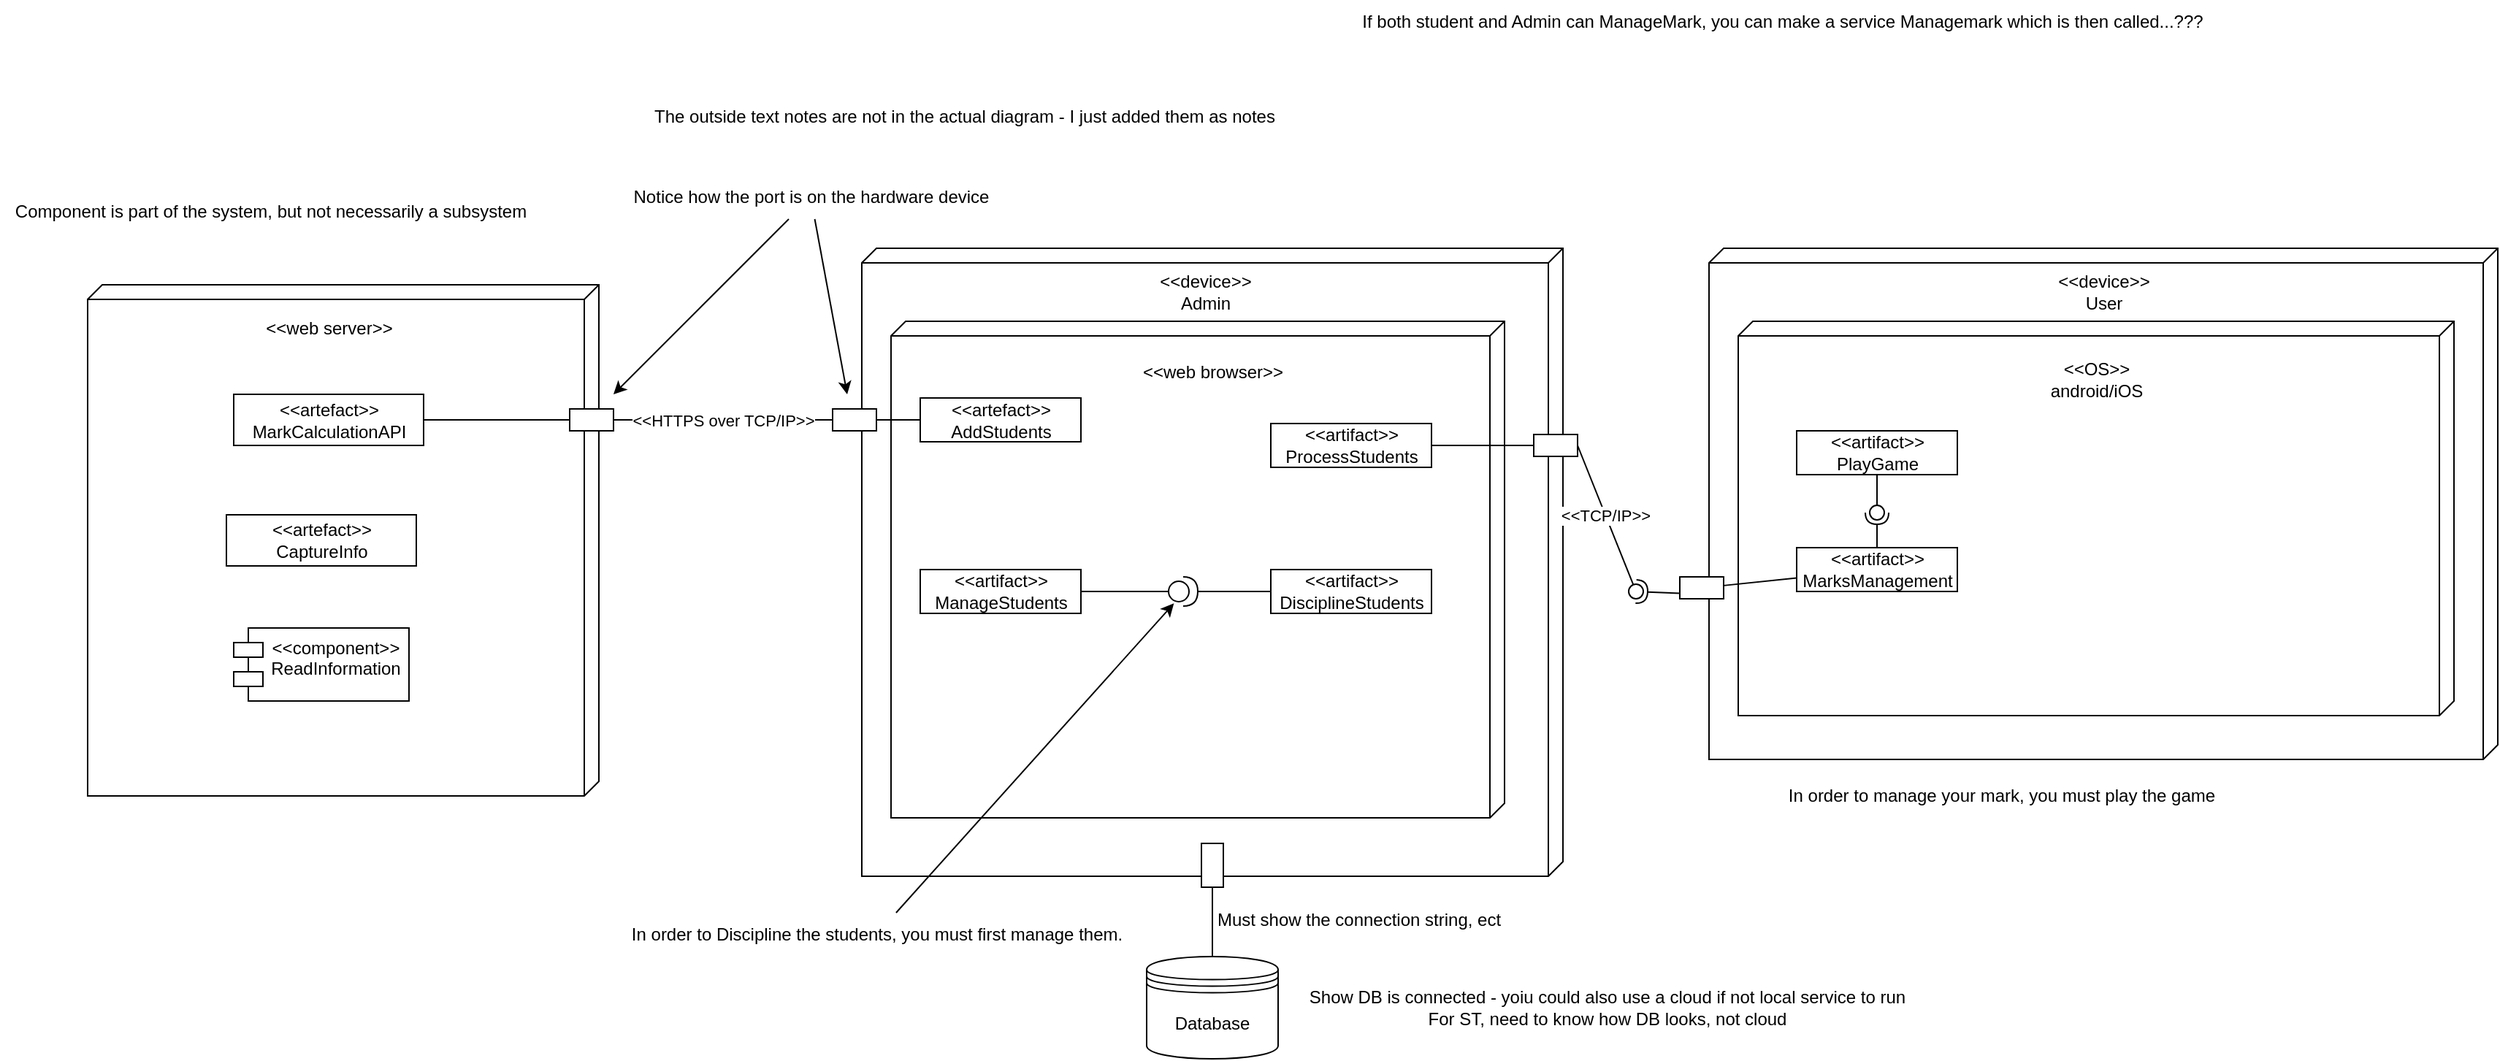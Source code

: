 <mxfile version="20.8.16" type="device"><diagram name="Page-1" id="IDlFNHFO_xoaKshJYIHn"><mxGraphModel dx="1886" dy="1706" grid="1" gridSize="10" guides="1" tooltips="1" connect="1" arrows="1" fold="1" page="1" pageScale="1" pageWidth="850" pageHeight="1100" math="0" shadow="0"><root><mxCell id="0"/><mxCell id="1" parent="0"/><mxCell id="e9yBjdjXqjfacHrZykaa-66" style="edgeStyle=orthogonalEdgeStyle;rounded=0;orthogonalLoop=1;jettySize=auto;html=1;endArrow=none;endFill=0;" edge="1" parent="1" source="e9yBjdjXqjfacHrZykaa-1" target="e9yBjdjXqjfacHrZykaa-65"><mxGeometry relative="1" as="geometry"/></mxCell><mxCell id="e9yBjdjXqjfacHrZykaa-1" value="" style="verticalAlign=top;align=left;spacingTop=8;spacingLeft=2;spacingRight=12;shape=cube;size=10;direction=south;fontStyle=4;html=1;" vertex="1" parent="1"><mxGeometry x="160" y="140" width="480" height="430" as="geometry"/></mxCell><mxCell id="e9yBjdjXqjfacHrZykaa-2" value="&amp;lt;&amp;lt;device&amp;gt;&amp;gt;&lt;br&gt;Admin" style="text;html=1;align=center;verticalAlign=middle;resizable=0;points=[];autosize=1;strokeColor=none;fillColor=none;" vertex="1" parent="1"><mxGeometry x="350" y="150" width="90" height="40" as="geometry"/></mxCell><mxCell id="e9yBjdjXqjfacHrZykaa-3" value="" style="verticalAlign=top;align=left;spacingTop=8;spacingLeft=2;spacingRight=12;shape=cube;size=10;direction=south;fontStyle=4;html=1;" vertex="1" parent="1"><mxGeometry x="180" y="190" width="420" height="340" as="geometry"/></mxCell><mxCell id="e9yBjdjXqjfacHrZykaa-4" value="&amp;lt;&amp;lt;web browser&amp;gt;&amp;gt;&lt;br&gt;" style="text;html=1;align=center;verticalAlign=middle;resizable=0;points=[];autosize=1;strokeColor=none;fillColor=none;" vertex="1" parent="1"><mxGeometry x="340" y="210" width="120" height="30" as="geometry"/></mxCell><mxCell id="e9yBjdjXqjfacHrZykaa-7" value="" style="verticalAlign=top;align=left;spacingTop=8;spacingLeft=2;spacingRight=12;shape=cube;size=10;direction=south;fontStyle=4;html=1;" vertex="1" parent="1"><mxGeometry x="740" y="140" width="540" height="350" as="geometry"/></mxCell><mxCell id="e9yBjdjXqjfacHrZykaa-8" value="&amp;lt;&amp;lt;device&amp;gt;&amp;gt;&lt;br&gt;User" style="text;html=1;align=center;verticalAlign=middle;resizable=0;points=[];autosize=1;strokeColor=none;fillColor=none;" vertex="1" parent="1"><mxGeometry x="965" y="150" width="90" height="40" as="geometry"/></mxCell><mxCell id="e9yBjdjXqjfacHrZykaa-9" value="" style="verticalAlign=top;align=left;spacingTop=8;spacingLeft=2;spacingRight=12;shape=cube;size=10;direction=south;fontStyle=4;html=1;" vertex="1" parent="1"><mxGeometry x="760" y="190" width="490" height="270" as="geometry"/></mxCell><mxCell id="e9yBjdjXqjfacHrZykaa-10" value="&amp;lt;&amp;lt;OS&amp;gt;&amp;gt;&lt;br&gt;android/iOS" style="text;html=1;align=center;verticalAlign=middle;resizable=0;points=[];autosize=1;strokeColor=none;fillColor=none;" vertex="1" parent="1"><mxGeometry x="960" y="210" width="90" height="40" as="geometry"/></mxCell><mxCell id="e9yBjdjXqjfacHrZykaa-12" value="" style="verticalAlign=top;align=left;spacingTop=8;spacingLeft=2;spacingRight=12;shape=cube;size=10;direction=south;fontStyle=4;html=1;" vertex="1" parent="1"><mxGeometry x="-370" y="165" width="350" height="350" as="geometry"/></mxCell><mxCell id="e9yBjdjXqjfacHrZykaa-13" value="&amp;lt;&amp;lt;web server&amp;gt;&amp;gt;&lt;br&gt;" style="text;html=1;align=center;verticalAlign=middle;resizable=0;points=[];autosize=1;strokeColor=none;fillColor=none;" vertex="1" parent="1"><mxGeometry x="-260" y="180" width="110" height="30" as="geometry"/></mxCell><mxCell id="e9yBjdjXqjfacHrZykaa-16" value="&amp;lt;&amp;lt;artefact&amp;gt;&amp;gt;&lt;br&gt;AddStudents" style="html=1;" vertex="1" parent="1"><mxGeometry x="200" y="242.5" width="110" height="30" as="geometry"/></mxCell><mxCell id="e9yBjdjXqjfacHrZykaa-21" value="&amp;lt;&amp;lt;artifact&amp;gt;&amp;gt;&lt;br&gt;ProcessStudents" style="html=1;" vertex="1" parent="1"><mxGeometry x="440" y="260" width="110" height="30" as="geometry"/></mxCell><mxCell id="e9yBjdjXqjfacHrZykaa-43" style="edgeStyle=none;rounded=0;orthogonalLoop=1;jettySize=auto;html=1;entryX=0;entryY=0.5;entryDx=0;entryDy=0;entryPerimeter=0;endArrow=none;endFill=0;" edge="1" parent="1" source="e9yBjdjXqjfacHrZykaa-22" target="e9yBjdjXqjfacHrZykaa-41"><mxGeometry relative="1" as="geometry"/></mxCell><mxCell id="e9yBjdjXqjfacHrZykaa-22" value="&amp;lt;&amp;lt;artifact&amp;gt;&amp;gt;&lt;br&gt;ManageStudents" style="html=1;" vertex="1" parent="1"><mxGeometry x="200" y="360" width="110" height="30" as="geometry"/></mxCell><mxCell id="e9yBjdjXqjfacHrZykaa-42" style="edgeStyle=none;rounded=0;orthogonalLoop=1;jettySize=auto;html=1;entryX=1;entryY=0.5;entryDx=0;entryDy=0;entryPerimeter=0;endArrow=none;endFill=0;" edge="1" parent="1" source="e9yBjdjXqjfacHrZykaa-23" target="e9yBjdjXqjfacHrZykaa-41"><mxGeometry relative="1" as="geometry"/></mxCell><mxCell id="e9yBjdjXqjfacHrZykaa-23" value="&amp;lt;&amp;lt;artifact&amp;gt;&amp;gt;&lt;br&gt;DisciplineStudents" style="html=1;" vertex="1" parent="1"><mxGeometry x="440" y="360" width="110" height="30" as="geometry"/></mxCell><mxCell id="e9yBjdjXqjfacHrZykaa-25" value="&lt;&lt;component&gt;&gt;&#10;ReadInformation" style="shape=module;align=left;spacingLeft=20;align=center;verticalAlign=top;flipH=0;flipV=0;" vertex="1" parent="1"><mxGeometry x="-270" y="400" width="120" height="50" as="geometry"/></mxCell><mxCell id="e9yBjdjXqjfacHrZykaa-26" value="Component is part of the system, but not necessarily a subsystem" style="text;html=1;align=center;verticalAlign=middle;resizable=0;points=[];autosize=1;strokeColor=none;fillColor=none;" vertex="1" parent="1"><mxGeometry x="-430" y="100" width="370" height="30" as="geometry"/></mxCell><mxCell id="e9yBjdjXqjfacHrZykaa-33" style="edgeStyle=orthogonalEdgeStyle;rounded=0;orthogonalLoop=1;jettySize=auto;html=1;entryX=0;entryY=0.5;entryDx=0;entryDy=0;endArrow=none;endFill=0;" edge="1" parent="1" source="e9yBjdjXqjfacHrZykaa-27" target="e9yBjdjXqjfacHrZykaa-29"><mxGeometry relative="1" as="geometry"/></mxCell><mxCell id="e9yBjdjXqjfacHrZykaa-27" value="&amp;lt;&amp;lt;artefact&amp;gt;&amp;gt;&lt;br&gt;MarkCalculationAPI" style="html=1;" vertex="1" parent="1"><mxGeometry x="-270" y="240" width="130" height="35" as="geometry"/></mxCell><mxCell id="e9yBjdjXqjfacHrZykaa-28" value="&amp;lt;&amp;lt;artefact&amp;gt;&amp;gt;&lt;br&gt;CaptureInfo" style="html=1;" vertex="1" parent="1"><mxGeometry x="-275" y="322.5" width="130" height="35" as="geometry"/></mxCell><mxCell id="e9yBjdjXqjfacHrZykaa-31" value="&amp;lt;&amp;lt;HTTPS over TCP/IP&amp;gt;&amp;gt;" style="edgeStyle=orthogonalEdgeStyle;rounded=0;orthogonalLoop=1;jettySize=auto;html=1;entryX=0;entryY=0.5;entryDx=0;entryDy=0;endArrow=none;endFill=0;" edge="1" parent="1" source="e9yBjdjXqjfacHrZykaa-29" target="e9yBjdjXqjfacHrZykaa-30"><mxGeometry relative="1" as="geometry"/></mxCell><mxCell id="e9yBjdjXqjfacHrZykaa-29" value="" style="html=1;" vertex="1" parent="1"><mxGeometry x="-40" y="250" width="30" height="15" as="geometry"/></mxCell><mxCell id="e9yBjdjXqjfacHrZykaa-34" style="edgeStyle=orthogonalEdgeStyle;rounded=0;orthogonalLoop=1;jettySize=auto;html=1;entryX=0;entryY=0.5;entryDx=0;entryDy=0;endArrow=none;endFill=0;" edge="1" parent="1" source="e9yBjdjXqjfacHrZykaa-30" target="e9yBjdjXqjfacHrZykaa-16"><mxGeometry relative="1" as="geometry"/></mxCell><mxCell id="e9yBjdjXqjfacHrZykaa-30" value="" style="html=1;" vertex="1" parent="1"><mxGeometry x="140" y="250" width="30" height="15" as="geometry"/></mxCell><mxCell id="e9yBjdjXqjfacHrZykaa-32" style="edgeStyle=orthogonalEdgeStyle;rounded=0;orthogonalLoop=1;jettySize=auto;html=1;exitX=0.5;exitY=1;exitDx=0;exitDy=0;" edge="1" parent="1" source="e9yBjdjXqjfacHrZykaa-21" target="e9yBjdjXqjfacHrZykaa-21"><mxGeometry relative="1" as="geometry"/></mxCell><mxCell id="e9yBjdjXqjfacHrZykaa-36" style="rounded=0;orthogonalLoop=1;jettySize=auto;html=1;endArrow=classic;endFill=1;" edge="1" parent="1" source="e9yBjdjXqjfacHrZykaa-35"><mxGeometry relative="1" as="geometry"><mxPoint x="150" y="240" as="targetPoint"/></mxGeometry></mxCell><mxCell id="e9yBjdjXqjfacHrZykaa-37" style="edgeStyle=none;rounded=0;orthogonalLoop=1;jettySize=auto;html=1;endArrow=classic;endFill=1;" edge="1" parent="1" source="e9yBjdjXqjfacHrZykaa-35"><mxGeometry relative="1" as="geometry"><mxPoint x="-10" y="240" as="targetPoint"/></mxGeometry></mxCell><mxCell id="e9yBjdjXqjfacHrZykaa-35" value="Notice how the port is on the hardware device" style="text;html=1;align=center;verticalAlign=middle;resizable=0;points=[];autosize=1;strokeColor=none;fillColor=none;" vertex="1" parent="1"><mxGeometry x="-10" y="90" width="270" height="30" as="geometry"/></mxCell><mxCell id="e9yBjdjXqjfacHrZykaa-38" style="edgeStyle=none;rounded=0;orthogonalLoop=1;jettySize=auto;html=1;exitX=0.5;exitY=1;exitDx=0;exitDy=0;endArrow=classic;endFill=1;" edge="1" parent="1" source="e9yBjdjXqjfacHrZykaa-23" target="e9yBjdjXqjfacHrZykaa-23"><mxGeometry relative="1" as="geometry"/></mxCell><mxCell id="e9yBjdjXqjfacHrZykaa-44" style="edgeStyle=none;rounded=0;orthogonalLoop=1;jettySize=auto;html=1;entryX=0.183;entryY=0.908;entryDx=0;entryDy=0;entryPerimeter=0;endArrow=classic;endFill=1;" edge="1" parent="1" source="e9yBjdjXqjfacHrZykaa-39" target="e9yBjdjXqjfacHrZykaa-41"><mxGeometry relative="1" as="geometry"/></mxCell><mxCell id="e9yBjdjXqjfacHrZykaa-39" value="In order to Discipline the students, you must first manage them." style="text;html=1;align=center;verticalAlign=middle;resizable=0;points=[];autosize=1;strokeColor=none;fillColor=none;" vertex="1" parent="1"><mxGeometry x="-10" y="595" width="360" height="30" as="geometry"/></mxCell><mxCell id="e9yBjdjXqjfacHrZykaa-41" value="" style="shape=providedRequiredInterface;html=1;verticalLabelPosition=bottom;sketch=0;" vertex="1" parent="1"><mxGeometry x="370" y="365" width="20" height="20" as="geometry"/></mxCell><mxCell id="e9yBjdjXqjfacHrZykaa-45" value="The outside text notes are not in the actual diagram - I just added them as notes" style="text;html=1;align=center;verticalAlign=middle;resizable=0;points=[];autosize=1;strokeColor=none;fillColor=none;" vertex="1" parent="1"><mxGeometry x="5" y="35" width="450" height="30" as="geometry"/></mxCell><mxCell id="e9yBjdjXqjfacHrZykaa-47" value="&amp;lt;&amp;lt;artifact&amp;gt;&amp;gt;&lt;br&gt;PlayGame" style="html=1;" vertex="1" parent="1"><mxGeometry x="800" y="265" width="110" height="30" as="geometry"/></mxCell><mxCell id="e9yBjdjXqjfacHrZykaa-48" value="&amp;lt;&amp;lt;artifact&amp;gt;&amp;gt;&lt;br&gt;MarksManagement" style="html=1;" vertex="1" parent="1"><mxGeometry x="800" y="345" width="110" height="30" as="geometry"/></mxCell><mxCell id="e9yBjdjXqjfacHrZykaa-49" value="If both student and Admin can ManageMark, you can make a service Managemark which is then called...???" style="text;html=1;align=center;verticalAlign=middle;resizable=0;points=[];autosize=1;strokeColor=none;fillColor=none;" vertex="1" parent="1"><mxGeometry x="490" y="-30" width="600" height="30" as="geometry"/></mxCell><mxCell id="e9yBjdjXqjfacHrZykaa-50" value="In order to manage your mark, you must play the game" style="text;html=1;align=center;verticalAlign=middle;resizable=0;points=[];autosize=1;strokeColor=none;fillColor=none;" vertex="1" parent="1"><mxGeometry x="780" y="500" width="320" height="30" as="geometry"/></mxCell><mxCell id="e9yBjdjXqjfacHrZykaa-54" value="" style="rounded=0;orthogonalLoop=1;jettySize=auto;html=1;endArrow=none;endFill=0;sketch=0;sourcePerimeterSpacing=0;targetPerimeterSpacing=0;exitX=0.5;exitY=1;exitDx=0;exitDy=0;" edge="1" target="e9yBjdjXqjfacHrZykaa-56" parent="1" source="e9yBjdjXqjfacHrZykaa-47"><mxGeometry relative="1" as="geometry"><mxPoint x="870" y="328" as="sourcePoint"/></mxGeometry></mxCell><mxCell id="e9yBjdjXqjfacHrZykaa-55" value="" style="rounded=0;orthogonalLoop=1;jettySize=auto;html=1;endArrow=halfCircle;endFill=0;entryX=0.5;entryY=0.5;endSize=6;strokeWidth=1;sketch=0;" edge="1" target="e9yBjdjXqjfacHrZykaa-56" parent="1" source="e9yBjdjXqjfacHrZykaa-48"><mxGeometry relative="1" as="geometry"><mxPoint x="910" y="328" as="sourcePoint"/></mxGeometry></mxCell><mxCell id="e9yBjdjXqjfacHrZykaa-56" value="" style="ellipse;whiteSpace=wrap;html=1;align=center;aspect=fixed;resizable=0;points=[];outlineConnect=0;sketch=0;" vertex="1" parent="1"><mxGeometry x="850" y="316" width="10" height="10" as="geometry"/></mxCell><mxCell id="e9yBjdjXqjfacHrZykaa-58" value="&amp;lt;&amp;lt;TCP/IP&amp;gt;&amp;gt;" style="rounded=0;orthogonalLoop=1;jettySize=auto;html=1;endArrow=none;endFill=0;sketch=0;sourcePerimeterSpacing=0;targetPerimeterSpacing=0;exitX=1;exitY=0.5;exitDx=0;exitDy=0;" edge="1" target="e9yBjdjXqjfacHrZykaa-60" parent="1" source="e9yBjdjXqjfacHrZykaa-61"><mxGeometry relative="1" as="geometry"><mxPoint x="670" y="375" as="sourcePoint"/></mxGeometry></mxCell><mxCell id="e9yBjdjXqjfacHrZykaa-59" value="" style="rounded=0;orthogonalLoop=1;jettySize=auto;html=1;endArrow=halfCircle;endFill=0;entryX=0.5;entryY=0.5;endSize=6;strokeWidth=1;sketch=0;exitX=0;exitY=0.75;exitDx=0;exitDy=0;" edge="1" target="e9yBjdjXqjfacHrZykaa-60" parent="1" source="e9yBjdjXqjfacHrZykaa-62"><mxGeometry relative="1" as="geometry"><mxPoint x="710" y="375" as="sourcePoint"/></mxGeometry></mxCell><mxCell id="e9yBjdjXqjfacHrZykaa-60" value="" style="ellipse;whiteSpace=wrap;html=1;align=center;aspect=fixed;resizable=0;points=[];outlineConnect=0;sketch=0;" vertex="1" parent="1"><mxGeometry x="685" y="370" width="10" height="10" as="geometry"/></mxCell><mxCell id="e9yBjdjXqjfacHrZykaa-64" style="edgeStyle=orthogonalEdgeStyle;rounded=0;orthogonalLoop=1;jettySize=auto;html=1;endArrow=none;endFill=0;" edge="1" parent="1" source="e9yBjdjXqjfacHrZykaa-61" target="e9yBjdjXqjfacHrZykaa-21"><mxGeometry relative="1" as="geometry"/></mxCell><mxCell id="e9yBjdjXqjfacHrZykaa-61" value="" style="html=1;" vertex="1" parent="1"><mxGeometry x="620" y="267.5" width="30" height="15" as="geometry"/></mxCell><mxCell id="e9yBjdjXqjfacHrZykaa-63" style="edgeStyle=none;rounded=0;orthogonalLoop=1;jettySize=auto;html=1;endArrow=none;endFill=0;" edge="1" parent="1" source="e9yBjdjXqjfacHrZykaa-62" target="e9yBjdjXqjfacHrZykaa-48"><mxGeometry relative="1" as="geometry"/></mxCell><mxCell id="e9yBjdjXqjfacHrZykaa-62" value="" style="html=1;" vertex="1" parent="1"><mxGeometry x="720" y="365" width="30" height="15" as="geometry"/></mxCell><mxCell id="e9yBjdjXqjfacHrZykaa-65" value="Database" style="shape=datastore;whiteSpace=wrap;html=1;" vertex="1" parent="1"><mxGeometry x="355" y="625" width="90" height="70" as="geometry"/></mxCell><mxCell id="e9yBjdjXqjfacHrZykaa-67" value="Show DB is connected - yoiu could also use a cloud if not local service to run&lt;br&gt;For ST, need to know how DB looks, not cloud" style="text;html=1;align=center;verticalAlign=middle;resizable=0;points=[];autosize=1;strokeColor=none;fillColor=none;" vertex="1" parent="1"><mxGeometry x="455" y="640" width="430" height="40" as="geometry"/></mxCell><mxCell id="e9yBjdjXqjfacHrZykaa-68" value="" style="html=1;rotation=90;" vertex="1" parent="1"><mxGeometry x="385" y="555" width="30" height="15" as="geometry"/></mxCell><mxCell id="e9yBjdjXqjfacHrZykaa-69" value="Must show the connection string, ect" style="text;html=1;align=center;verticalAlign=middle;resizable=0;points=[];autosize=1;strokeColor=none;fillColor=none;" vertex="1" parent="1"><mxGeometry x="390" y="585" width="220" height="30" as="geometry"/></mxCell></root></mxGraphModel></diagram></mxfile>